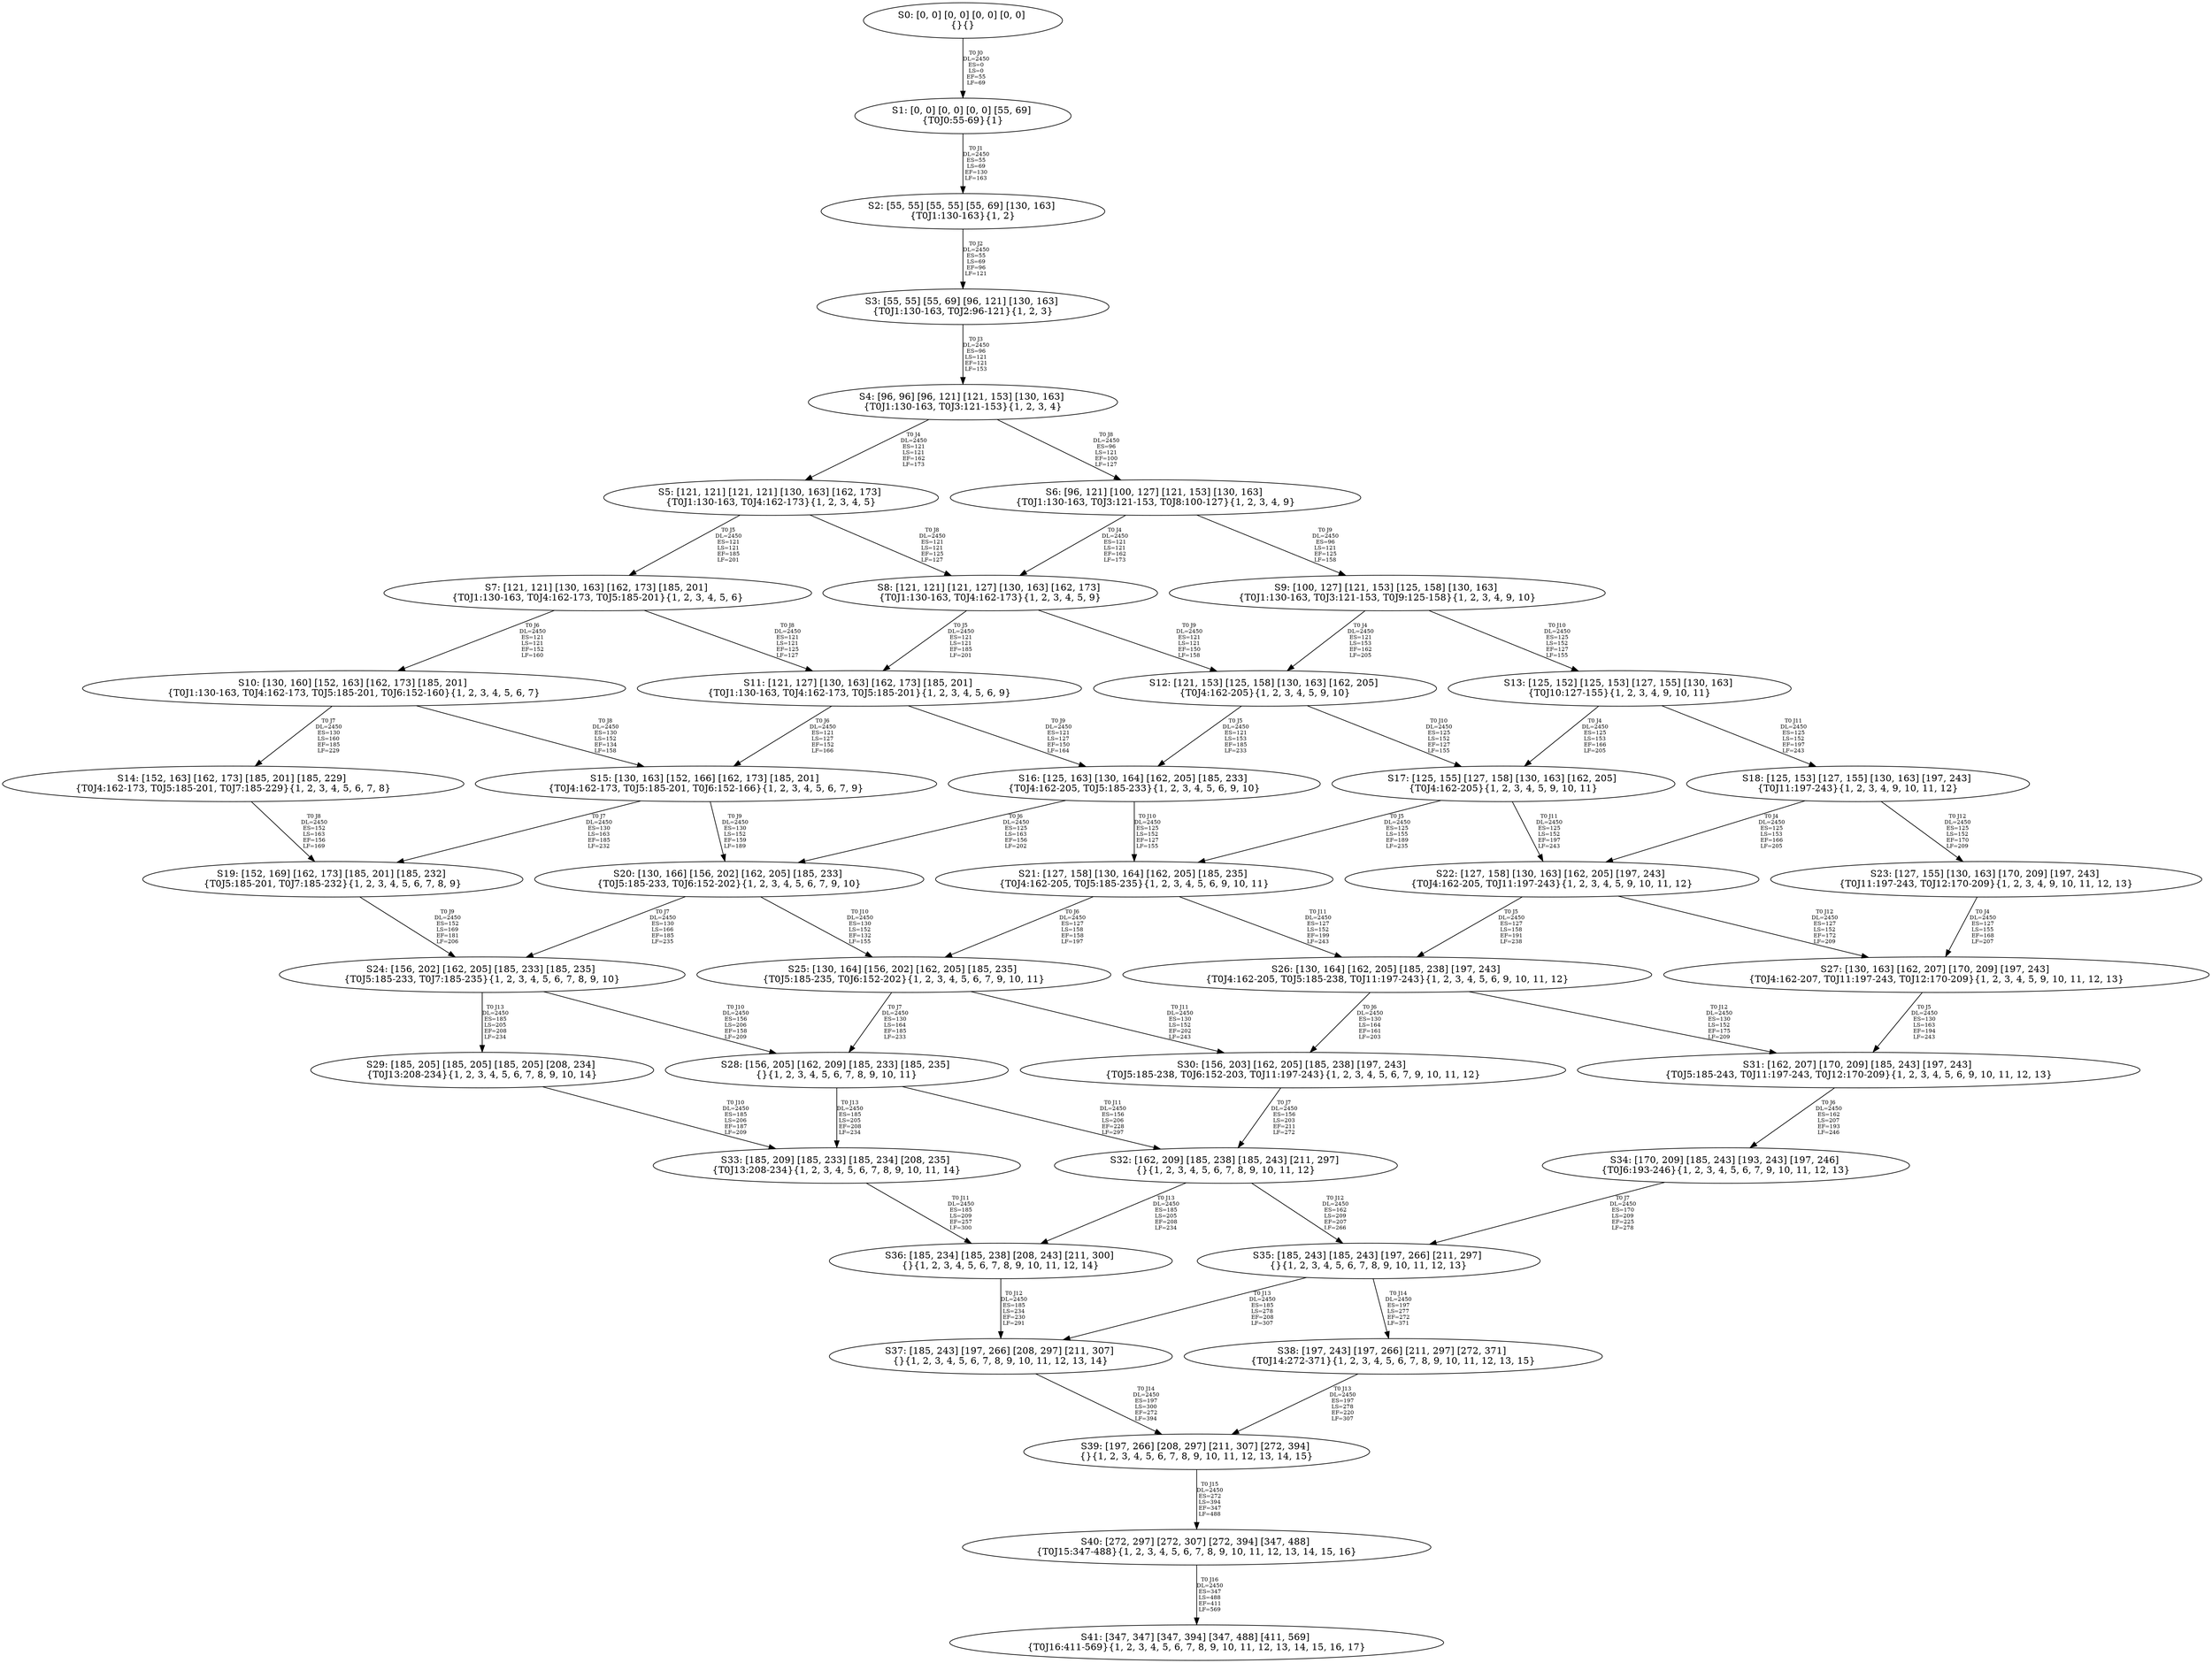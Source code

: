 digraph {
	S0[label="S0: [0, 0] [0, 0] [0, 0] [0, 0] \n{}{}"];
	S1[label="S1: [0, 0] [0, 0] [0, 0] [55, 69] \n{T0J0:55-69}{1}"];
	S2[label="S2: [55, 55] [55, 55] [55, 69] [130, 163] \n{T0J1:130-163}{1, 2}"];
	S3[label="S3: [55, 55] [55, 69] [96, 121] [130, 163] \n{T0J1:130-163, T0J2:96-121}{1, 2, 3}"];
	S4[label="S4: [96, 96] [96, 121] [121, 153] [130, 163] \n{T0J1:130-163, T0J3:121-153}{1, 2, 3, 4}"];
	S5[label="S5: [121, 121] [121, 121] [130, 163] [162, 173] \n{T0J1:130-163, T0J4:162-173}{1, 2, 3, 4, 5}"];
	S6[label="S6: [96, 121] [100, 127] [121, 153] [130, 163] \n{T0J1:130-163, T0J3:121-153, T0J8:100-127}{1, 2, 3, 4, 9}"];
	S7[label="S7: [121, 121] [130, 163] [162, 173] [185, 201] \n{T0J1:130-163, T0J4:162-173, T0J5:185-201}{1, 2, 3, 4, 5, 6}"];
	S8[label="S8: [121, 121] [121, 127] [130, 163] [162, 173] \n{T0J1:130-163, T0J4:162-173}{1, 2, 3, 4, 5, 9}"];
	S9[label="S9: [100, 127] [121, 153] [125, 158] [130, 163] \n{T0J1:130-163, T0J3:121-153, T0J9:125-158}{1, 2, 3, 4, 9, 10}"];
	S10[label="S10: [130, 160] [152, 163] [162, 173] [185, 201] \n{T0J1:130-163, T0J4:162-173, T0J5:185-201, T0J6:152-160}{1, 2, 3, 4, 5, 6, 7}"];
	S11[label="S11: [121, 127] [130, 163] [162, 173] [185, 201] \n{T0J1:130-163, T0J4:162-173, T0J5:185-201}{1, 2, 3, 4, 5, 6, 9}"];
	S12[label="S12: [121, 153] [125, 158] [130, 163] [162, 205] \n{T0J4:162-205}{1, 2, 3, 4, 5, 9, 10}"];
	S13[label="S13: [125, 152] [125, 153] [127, 155] [130, 163] \n{T0J10:127-155}{1, 2, 3, 4, 9, 10, 11}"];
	S14[label="S14: [152, 163] [162, 173] [185, 201] [185, 229] \n{T0J4:162-173, T0J5:185-201, T0J7:185-229}{1, 2, 3, 4, 5, 6, 7, 8}"];
	S15[label="S15: [130, 163] [152, 166] [162, 173] [185, 201] \n{T0J4:162-173, T0J5:185-201, T0J6:152-166}{1, 2, 3, 4, 5, 6, 7, 9}"];
	S16[label="S16: [125, 163] [130, 164] [162, 205] [185, 233] \n{T0J4:162-205, T0J5:185-233}{1, 2, 3, 4, 5, 6, 9, 10}"];
	S17[label="S17: [125, 155] [127, 158] [130, 163] [162, 205] \n{T0J4:162-205}{1, 2, 3, 4, 5, 9, 10, 11}"];
	S18[label="S18: [125, 153] [127, 155] [130, 163] [197, 243] \n{T0J11:197-243}{1, 2, 3, 4, 9, 10, 11, 12}"];
	S19[label="S19: [152, 169] [162, 173] [185, 201] [185, 232] \n{T0J5:185-201, T0J7:185-232}{1, 2, 3, 4, 5, 6, 7, 8, 9}"];
	S20[label="S20: [130, 166] [156, 202] [162, 205] [185, 233] \n{T0J5:185-233, T0J6:152-202}{1, 2, 3, 4, 5, 6, 7, 9, 10}"];
	S21[label="S21: [127, 158] [130, 164] [162, 205] [185, 235] \n{T0J4:162-205, T0J5:185-235}{1, 2, 3, 4, 5, 6, 9, 10, 11}"];
	S22[label="S22: [127, 158] [130, 163] [162, 205] [197, 243] \n{T0J4:162-205, T0J11:197-243}{1, 2, 3, 4, 5, 9, 10, 11, 12}"];
	S23[label="S23: [127, 155] [130, 163] [170, 209] [197, 243] \n{T0J11:197-243, T0J12:170-209}{1, 2, 3, 4, 9, 10, 11, 12, 13}"];
	S24[label="S24: [156, 202] [162, 205] [185, 233] [185, 235] \n{T0J5:185-233, T0J7:185-235}{1, 2, 3, 4, 5, 6, 7, 8, 9, 10}"];
	S25[label="S25: [130, 164] [156, 202] [162, 205] [185, 235] \n{T0J5:185-235, T0J6:152-202}{1, 2, 3, 4, 5, 6, 7, 9, 10, 11}"];
	S26[label="S26: [130, 164] [162, 205] [185, 238] [197, 243] \n{T0J4:162-205, T0J5:185-238, T0J11:197-243}{1, 2, 3, 4, 5, 6, 9, 10, 11, 12}"];
	S27[label="S27: [130, 163] [162, 207] [170, 209] [197, 243] \n{T0J4:162-207, T0J11:197-243, T0J12:170-209}{1, 2, 3, 4, 5, 9, 10, 11, 12, 13}"];
	S28[label="S28: [156, 205] [162, 209] [185, 233] [185, 235] \n{}{1, 2, 3, 4, 5, 6, 7, 8, 9, 10, 11}"];
	S29[label="S29: [185, 205] [185, 205] [185, 205] [208, 234] \n{T0J13:208-234}{1, 2, 3, 4, 5, 6, 7, 8, 9, 10, 14}"];
	S30[label="S30: [156, 203] [162, 205] [185, 238] [197, 243] \n{T0J5:185-238, T0J6:152-203, T0J11:197-243}{1, 2, 3, 4, 5, 6, 7, 9, 10, 11, 12}"];
	S31[label="S31: [162, 207] [170, 209] [185, 243] [197, 243] \n{T0J5:185-243, T0J11:197-243, T0J12:170-209}{1, 2, 3, 4, 5, 6, 9, 10, 11, 12, 13}"];
	S32[label="S32: [162, 209] [185, 238] [185, 243] [211, 297] \n{}{1, 2, 3, 4, 5, 6, 7, 8, 9, 10, 11, 12}"];
	S33[label="S33: [185, 209] [185, 233] [185, 234] [208, 235] \n{T0J13:208-234}{1, 2, 3, 4, 5, 6, 7, 8, 9, 10, 11, 14}"];
	S34[label="S34: [170, 209] [185, 243] [193, 243] [197, 246] \n{T0J6:193-246}{1, 2, 3, 4, 5, 6, 7, 9, 10, 11, 12, 13}"];
	S35[label="S35: [185, 243] [185, 243] [197, 266] [211, 297] \n{}{1, 2, 3, 4, 5, 6, 7, 8, 9, 10, 11, 12, 13}"];
	S36[label="S36: [185, 234] [185, 238] [208, 243] [211, 300] \n{}{1, 2, 3, 4, 5, 6, 7, 8, 9, 10, 11, 12, 14}"];
	S37[label="S37: [185, 243] [197, 266] [208, 297] [211, 307] \n{}{1, 2, 3, 4, 5, 6, 7, 8, 9, 10, 11, 12, 13, 14}"];
	S38[label="S38: [197, 243] [197, 266] [211, 297] [272, 371] \n{T0J14:272-371}{1, 2, 3, 4, 5, 6, 7, 8, 9, 10, 11, 12, 13, 15}"];
	S39[label="S39: [197, 266] [208, 297] [211, 307] [272, 394] \n{}{1, 2, 3, 4, 5, 6, 7, 8, 9, 10, 11, 12, 13, 14, 15}"];
	S40[label="S40: [272, 297] [272, 307] [272, 394] [347, 488] \n{T0J15:347-488}{1, 2, 3, 4, 5, 6, 7, 8, 9, 10, 11, 12, 13, 14, 15, 16}"];
	S41[label="S41: [347, 347] [347, 394] [347, 488] [411, 569] \n{T0J16:411-569}{1, 2, 3, 4, 5, 6, 7, 8, 9, 10, 11, 12, 13, 14, 15, 16, 17}"];
	S0 -> S1[label="T0 J0\nDL=2450\nES=0\nLS=0\nEF=55\nLF=69",fontsize=8];
	S1 -> S2[label="T0 J1\nDL=2450\nES=55\nLS=69\nEF=130\nLF=163",fontsize=8];
	S2 -> S3[label="T0 J2\nDL=2450\nES=55\nLS=69\nEF=96\nLF=121",fontsize=8];
	S3 -> S4[label="T0 J3\nDL=2450\nES=96\nLS=121\nEF=121\nLF=153",fontsize=8];
	S4 -> S5[label="T0 J4\nDL=2450\nES=121\nLS=121\nEF=162\nLF=173",fontsize=8];
	S4 -> S6[label="T0 J8\nDL=2450\nES=96\nLS=121\nEF=100\nLF=127",fontsize=8];
	S5 -> S7[label="T0 J5\nDL=2450\nES=121\nLS=121\nEF=185\nLF=201",fontsize=8];
	S5 -> S8[label="T0 J8\nDL=2450\nES=121\nLS=121\nEF=125\nLF=127",fontsize=8];
	S6 -> S8[label="T0 J4\nDL=2450\nES=121\nLS=121\nEF=162\nLF=173",fontsize=8];
	S6 -> S9[label="T0 J9\nDL=2450\nES=96\nLS=121\nEF=125\nLF=158",fontsize=8];
	S7 -> S10[label="T0 J6\nDL=2450\nES=121\nLS=121\nEF=152\nLF=160",fontsize=8];
	S7 -> S11[label="T0 J8\nDL=2450\nES=121\nLS=121\nEF=125\nLF=127",fontsize=8];
	S8 -> S11[label="T0 J5\nDL=2450\nES=121\nLS=121\nEF=185\nLF=201",fontsize=8];
	S8 -> S12[label="T0 J9\nDL=2450\nES=121\nLS=121\nEF=150\nLF=158",fontsize=8];
	S9 -> S12[label="T0 J4\nDL=2450\nES=121\nLS=153\nEF=162\nLF=205",fontsize=8];
	S9 -> S13[label="T0 J10\nDL=2450\nES=125\nLS=152\nEF=127\nLF=155",fontsize=8];
	S10 -> S14[label="T0 J7\nDL=2450\nES=130\nLS=160\nEF=185\nLF=229",fontsize=8];
	S10 -> S15[label="T0 J8\nDL=2450\nES=130\nLS=152\nEF=134\nLF=158",fontsize=8];
	S11 -> S15[label="T0 J6\nDL=2450\nES=121\nLS=127\nEF=152\nLF=166",fontsize=8];
	S11 -> S16[label="T0 J9\nDL=2450\nES=121\nLS=127\nEF=150\nLF=164",fontsize=8];
	S12 -> S16[label="T0 J5\nDL=2450\nES=121\nLS=153\nEF=185\nLF=233",fontsize=8];
	S12 -> S17[label="T0 J10\nDL=2450\nES=125\nLS=152\nEF=127\nLF=155",fontsize=8];
	S13 -> S17[label="T0 J4\nDL=2450\nES=125\nLS=153\nEF=166\nLF=205",fontsize=8];
	S13 -> S18[label="T0 J11\nDL=2450\nES=125\nLS=152\nEF=197\nLF=243",fontsize=8];
	S14 -> S19[label="T0 J8\nDL=2450\nES=152\nLS=163\nEF=156\nLF=169",fontsize=8];
	S15 -> S19[label="T0 J7\nDL=2450\nES=130\nLS=163\nEF=185\nLF=232",fontsize=8];
	S15 -> S20[label="T0 J9\nDL=2450\nES=130\nLS=152\nEF=159\nLF=189",fontsize=8];
	S16 -> S20[label="T0 J6\nDL=2450\nES=125\nLS=163\nEF=156\nLF=202",fontsize=8];
	S16 -> S21[label="T0 J10\nDL=2450\nES=125\nLS=152\nEF=127\nLF=155",fontsize=8];
	S17 -> S21[label="T0 J5\nDL=2450\nES=125\nLS=155\nEF=189\nLF=235",fontsize=8];
	S17 -> S22[label="T0 J11\nDL=2450\nES=125\nLS=152\nEF=197\nLF=243",fontsize=8];
	S18 -> S22[label="T0 J4\nDL=2450\nES=125\nLS=153\nEF=166\nLF=205",fontsize=8];
	S18 -> S23[label="T0 J12\nDL=2450\nES=125\nLS=152\nEF=170\nLF=209",fontsize=8];
	S19 -> S24[label="T0 J9\nDL=2450\nES=152\nLS=169\nEF=181\nLF=206",fontsize=8];
	S20 -> S24[label="T0 J7\nDL=2450\nES=130\nLS=166\nEF=185\nLF=235",fontsize=8];
	S20 -> S25[label="T0 J10\nDL=2450\nES=130\nLS=152\nEF=132\nLF=155",fontsize=8];
	S21 -> S25[label="T0 J6\nDL=2450\nES=127\nLS=158\nEF=158\nLF=197",fontsize=8];
	S21 -> S26[label="T0 J11\nDL=2450\nES=127\nLS=152\nEF=199\nLF=243",fontsize=8];
	S22 -> S26[label="T0 J5\nDL=2450\nES=127\nLS=158\nEF=191\nLF=238",fontsize=8];
	S22 -> S27[label="T0 J12\nDL=2450\nES=127\nLS=152\nEF=172\nLF=209",fontsize=8];
	S23 -> S27[label="T0 J4\nDL=2450\nES=127\nLS=155\nEF=168\nLF=207",fontsize=8];
	S24 -> S28[label="T0 J10\nDL=2450\nES=156\nLS=206\nEF=158\nLF=209",fontsize=8];
	S24 -> S29[label="T0 J13\nDL=2450\nES=185\nLS=205\nEF=208\nLF=234",fontsize=8];
	S25 -> S28[label="T0 J7\nDL=2450\nES=130\nLS=164\nEF=185\nLF=233",fontsize=8];
	S25 -> S30[label="T0 J11\nDL=2450\nES=130\nLS=152\nEF=202\nLF=243",fontsize=8];
	S26 -> S30[label="T0 J6\nDL=2450\nES=130\nLS=164\nEF=161\nLF=203",fontsize=8];
	S26 -> S31[label="T0 J12\nDL=2450\nES=130\nLS=152\nEF=175\nLF=209",fontsize=8];
	S27 -> S31[label="T0 J5\nDL=2450\nES=130\nLS=163\nEF=194\nLF=243",fontsize=8];
	S28 -> S32[label="T0 J11\nDL=2450\nES=156\nLS=206\nEF=228\nLF=297",fontsize=8];
	S28 -> S33[label="T0 J13\nDL=2450\nES=185\nLS=205\nEF=208\nLF=234",fontsize=8];
	S29 -> S33[label="T0 J10\nDL=2450\nES=185\nLS=206\nEF=187\nLF=209",fontsize=8];
	S30 -> S32[label="T0 J7\nDL=2450\nES=156\nLS=203\nEF=211\nLF=272",fontsize=8];
	S31 -> S34[label="T0 J6\nDL=2450\nES=162\nLS=207\nEF=193\nLF=246",fontsize=8];
	S32 -> S35[label="T0 J12\nDL=2450\nES=162\nLS=209\nEF=207\nLF=266",fontsize=8];
	S32 -> S36[label="T0 J13\nDL=2450\nES=185\nLS=205\nEF=208\nLF=234",fontsize=8];
	S33 -> S36[label="T0 J11\nDL=2450\nES=185\nLS=209\nEF=257\nLF=300",fontsize=8];
	S34 -> S35[label="T0 J7\nDL=2450\nES=170\nLS=209\nEF=225\nLF=278",fontsize=8];
	S35 -> S37[label="T0 J13\nDL=2450\nES=185\nLS=278\nEF=208\nLF=307",fontsize=8];
	S35 -> S38[label="T0 J14\nDL=2450\nES=197\nLS=277\nEF=272\nLF=371",fontsize=8];
	S36 -> S37[label="T0 J12\nDL=2450\nES=185\nLS=234\nEF=230\nLF=291",fontsize=8];
	S37 -> S39[label="T0 J14\nDL=2450\nES=197\nLS=300\nEF=272\nLF=394",fontsize=8];
	S38 -> S39[label="T0 J13\nDL=2450\nES=197\nLS=278\nEF=220\nLF=307",fontsize=8];
	S39 -> S40[label="T0 J15\nDL=2450\nES=272\nLS=394\nEF=347\nLF=488",fontsize=8];
	S40 -> S41[label="T0 J16\nDL=2450\nES=347\nLS=488\nEF=411\nLF=569",fontsize=8];
}
